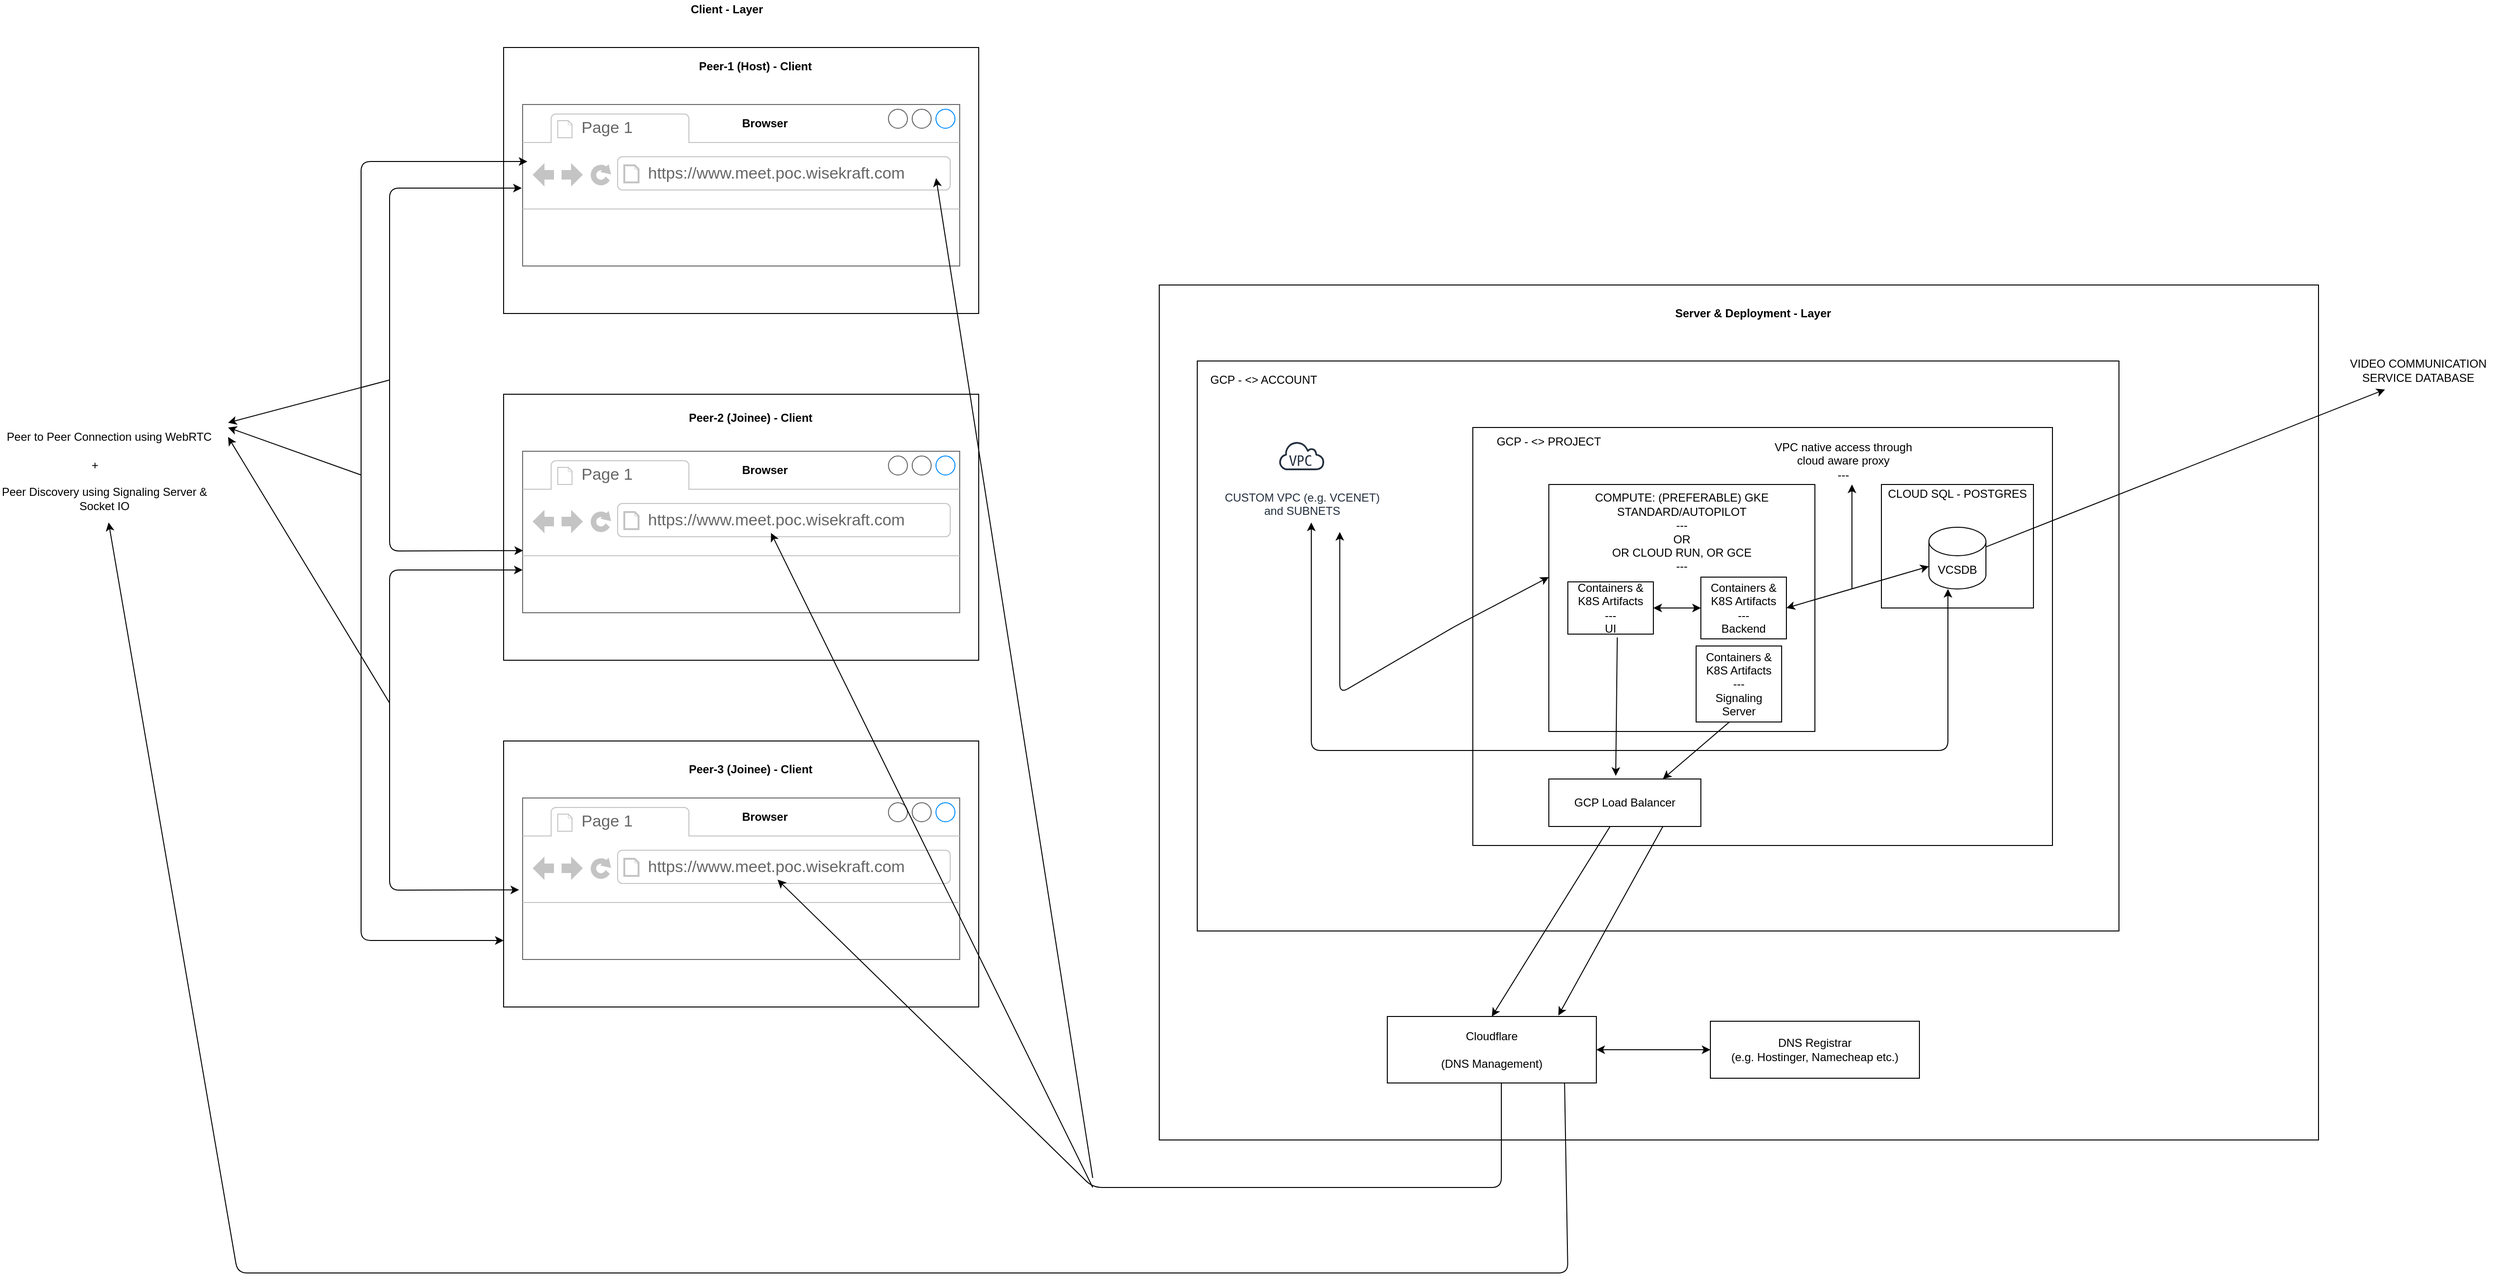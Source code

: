 <mxfile version="15.2.7" type="device"><diagram id="OIF09EQfWgDdlsikP-TI" name="Page-1"><mxGraphModel dx="2380" dy="943" grid="1" gridSize="10" guides="1" tooltips="1" connect="1" arrows="1" fold="1" page="1" pageScale="1" pageWidth="827" pageHeight="1169" math="0" shadow="0"><root><mxCell id="0"/><mxCell id="1" parent="0"/><mxCell id="OAxdMXL9k1JWDS6nXKHY-1" value="" style="rounded=0;whiteSpace=wrap;html=1;" vertex="1" parent="1"><mxGeometry x="40" y="80" width="500" height="280" as="geometry"/></mxCell><mxCell id="OAxdMXL9k1JWDS6nXKHY-2" value="&lt;b&gt;Peer-1 (Host) - Client&lt;/b&gt;" style="text;html=1;strokeColor=none;fillColor=none;align=center;verticalAlign=middle;whiteSpace=wrap;rounded=0;" vertex="1" parent="1"><mxGeometry x="230" y="90" width="150" height="20" as="geometry"/></mxCell><mxCell id="OAxdMXL9k1JWDS6nXKHY-4" value="" style="strokeWidth=1;shadow=0;dashed=0;align=center;html=1;shape=mxgraph.mockup.containers.browserWindow;rSize=0;strokeColor=#666666;strokeColor2=#008cff;strokeColor3=#c4c4c4;mainText=,;recursiveResize=0;" vertex="1" parent="1"><mxGeometry x="60" y="140" width="460" height="170" as="geometry"/></mxCell><mxCell id="OAxdMXL9k1JWDS6nXKHY-5" value="Page 1" style="strokeWidth=1;shadow=0;dashed=0;align=center;html=1;shape=mxgraph.mockup.containers.anchor;fontSize=17;fontColor=#666666;align=left;" vertex="1" parent="OAxdMXL9k1JWDS6nXKHY-4"><mxGeometry x="60" y="12" width="110" height="26" as="geometry"/></mxCell><mxCell id="OAxdMXL9k1JWDS6nXKHY-6" value="https://www.meet.poc.wisekraft.com" style="strokeWidth=1;shadow=0;dashed=0;align=center;html=1;shape=mxgraph.mockup.containers.anchor;rSize=0;fontSize=17;fontColor=#666666;align=left;" vertex="1" parent="OAxdMXL9k1JWDS6nXKHY-4"><mxGeometry x="130" y="60" width="250" height="26" as="geometry"/></mxCell><mxCell id="OAxdMXL9k1JWDS6nXKHY-7" value="&lt;b&gt;Browser&lt;/b&gt;" style="text;html=1;strokeColor=none;fillColor=none;align=center;verticalAlign=middle;whiteSpace=wrap;rounded=0;" vertex="1" parent="OAxdMXL9k1JWDS6nXKHY-4"><mxGeometry x="205" y="10" width="100" height="20" as="geometry"/></mxCell><mxCell id="OAxdMXL9k1JWDS6nXKHY-8" value="" style="rounded=0;whiteSpace=wrap;html=1;" vertex="1" parent="1"><mxGeometry x="40" y="445" width="500" height="280" as="geometry"/></mxCell><mxCell id="OAxdMXL9k1JWDS6nXKHY-10" value="" style="strokeWidth=1;shadow=0;dashed=0;align=center;html=1;shape=mxgraph.mockup.containers.browserWindow;rSize=0;strokeColor=#666666;strokeColor2=#008cff;strokeColor3=#c4c4c4;mainText=,;recursiveResize=0;" vertex="1" parent="1"><mxGeometry x="60" y="505" width="460" height="170" as="geometry"/></mxCell><mxCell id="OAxdMXL9k1JWDS6nXKHY-11" value="Page 1" style="strokeWidth=1;shadow=0;dashed=0;align=center;html=1;shape=mxgraph.mockup.containers.anchor;fontSize=17;fontColor=#666666;align=left;" vertex="1" parent="OAxdMXL9k1JWDS6nXKHY-10"><mxGeometry x="60" y="12" width="110" height="26" as="geometry"/></mxCell><mxCell id="OAxdMXL9k1JWDS6nXKHY-12" value="https://www.meet.poc.wisekraft.com" style="strokeWidth=1;shadow=0;dashed=0;align=center;html=1;shape=mxgraph.mockup.containers.anchor;rSize=0;fontSize=17;fontColor=#666666;align=left;" vertex="1" parent="OAxdMXL9k1JWDS6nXKHY-10"><mxGeometry x="130" y="60" width="250" height="26" as="geometry"/></mxCell><mxCell id="OAxdMXL9k1JWDS6nXKHY-13" value="&lt;b&gt;Browser&lt;/b&gt;" style="text;html=1;strokeColor=none;fillColor=none;align=center;verticalAlign=middle;whiteSpace=wrap;rounded=0;" vertex="1" parent="OAxdMXL9k1JWDS6nXKHY-10"><mxGeometry x="205" y="10" width="100" height="20" as="geometry"/></mxCell><mxCell id="OAxdMXL9k1JWDS6nXKHY-20" value="" style="rounded=0;whiteSpace=wrap;html=1;" vertex="1" parent="1"><mxGeometry x="40" y="810" width="500" height="280" as="geometry"/></mxCell><mxCell id="OAxdMXL9k1JWDS6nXKHY-22" value="" style="strokeWidth=1;shadow=0;dashed=0;align=center;html=1;shape=mxgraph.mockup.containers.browserWindow;rSize=0;strokeColor=#666666;strokeColor2=#008cff;strokeColor3=#c4c4c4;mainText=,;recursiveResize=0;" vertex="1" parent="1"><mxGeometry x="60" y="870" width="460" height="170" as="geometry"/></mxCell><mxCell id="OAxdMXL9k1JWDS6nXKHY-23" value="Page 1" style="strokeWidth=1;shadow=0;dashed=0;align=center;html=1;shape=mxgraph.mockup.containers.anchor;fontSize=17;fontColor=#666666;align=left;" vertex="1" parent="OAxdMXL9k1JWDS6nXKHY-22"><mxGeometry x="60" y="12" width="110" height="26" as="geometry"/></mxCell><mxCell id="OAxdMXL9k1JWDS6nXKHY-24" value="https://www.meet.poc.wisekraft.com" style="strokeWidth=1;shadow=0;dashed=0;align=center;html=1;shape=mxgraph.mockup.containers.anchor;rSize=0;fontSize=17;fontColor=#666666;align=left;" vertex="1" parent="OAxdMXL9k1JWDS6nXKHY-22"><mxGeometry x="130" y="60" width="250" height="26" as="geometry"/></mxCell><mxCell id="OAxdMXL9k1JWDS6nXKHY-25" value="&lt;b&gt;Browser&lt;/b&gt;" style="text;html=1;strokeColor=none;fillColor=none;align=center;verticalAlign=middle;whiteSpace=wrap;rounded=0;" vertex="1" parent="OAxdMXL9k1JWDS6nXKHY-22"><mxGeometry x="205" y="10" width="100" height="20" as="geometry"/></mxCell><mxCell id="OAxdMXL9k1JWDS6nXKHY-26" value="" style="rounded=0;whiteSpace=wrap;html=1;" vertex="1" parent="1"><mxGeometry x="730" y="330" width="1220" height="900" as="geometry"/></mxCell><mxCell id="OAxdMXL9k1JWDS6nXKHY-28" value="&lt;b&gt;Peer-2 (Joinee) - Client&lt;/b&gt;" style="text;html=1;strokeColor=none;fillColor=none;align=center;verticalAlign=middle;whiteSpace=wrap;rounded=0;" vertex="1" parent="1"><mxGeometry x="225" y="460" width="150" height="20" as="geometry"/></mxCell><mxCell id="OAxdMXL9k1JWDS6nXKHY-29" value="&lt;b&gt;Peer-3 (Joinee) - Client&lt;/b&gt;" style="text;html=1;strokeColor=none;fillColor=none;align=center;verticalAlign=middle;whiteSpace=wrap;rounded=0;" vertex="1" parent="1"><mxGeometry x="225" y="830" width="150" height="20" as="geometry"/></mxCell><mxCell id="OAxdMXL9k1JWDS6nXKHY-30" value="&lt;b&gt;Server &amp;amp; Deployment - Layer&lt;/b&gt;" style="text;html=1;strokeColor=none;fillColor=none;align=center;verticalAlign=middle;whiteSpace=wrap;rounded=0;" vertex="1" parent="1"><mxGeometry x="1260" y="350" width="190" height="20" as="geometry"/></mxCell><mxCell id="OAxdMXL9k1JWDS6nXKHY-31" value="" style="rounded=0;whiteSpace=wrap;html=1;" vertex="1" parent="1"><mxGeometry x="770" y="410" width="970" height="600" as="geometry"/></mxCell><mxCell id="OAxdMXL9k1JWDS6nXKHY-32" value="&lt;span style=&quot;font-weight: normal&quot;&gt;GCP - &amp;lt;&amp;gt; ACCOUNT&lt;/span&gt;" style="text;html=1;strokeColor=none;fillColor=none;align=center;verticalAlign=middle;whiteSpace=wrap;rounded=0;fontStyle=1" vertex="1" parent="1"><mxGeometry x="780" y="420" width="120" height="20" as="geometry"/></mxCell><mxCell id="OAxdMXL9k1JWDS6nXKHY-33" value="" style="rounded=0;whiteSpace=wrap;html=1;" vertex="1" parent="1"><mxGeometry x="1060" y="480" width="610" height="440" as="geometry"/></mxCell><mxCell id="OAxdMXL9k1JWDS6nXKHY-34" value="&lt;span style=&quot;font-weight: normal&quot;&gt;GCP - &amp;lt;&amp;gt; PROJECT&lt;/span&gt;" style="text;html=1;strokeColor=none;fillColor=none;align=center;verticalAlign=middle;whiteSpace=wrap;rounded=0;fontStyle=1" vertex="1" parent="1"><mxGeometry x="1070" y="485" width="140" height="20" as="geometry"/></mxCell><mxCell id="OAxdMXL9k1JWDS6nXKHY-36" value="" style="rounded=0;whiteSpace=wrap;html=1;" vertex="1" parent="1"><mxGeometry x="1490" y="540" width="160" height="130" as="geometry"/></mxCell><mxCell id="OAxdMXL9k1JWDS6nXKHY-38" value="&lt;span style=&quot;font-weight: normal&quot;&gt;CLOUD SQL - POSTGRES&lt;/span&gt;" style="text;html=1;strokeColor=none;fillColor=none;align=center;verticalAlign=middle;whiteSpace=wrap;rounded=0;fontStyle=1" vertex="1" parent="1"><mxGeometry x="1495" y="540" width="150" height="20" as="geometry"/></mxCell><mxCell id="OAxdMXL9k1JWDS6nXKHY-41" value="VCSDB" style="shape=cylinder3;whiteSpace=wrap;html=1;boundedLbl=1;backgroundOutline=1;size=15;" vertex="1" parent="1"><mxGeometry x="1540" y="585" width="60" height="65" as="geometry"/></mxCell><mxCell id="OAxdMXL9k1JWDS6nXKHY-42" value="VIDEO COMMUNICATION SERVICE DATABASE" style="text;html=1;strokeColor=none;fillColor=none;align=center;verticalAlign=middle;whiteSpace=wrap;rounded=0;" vertex="1" parent="1"><mxGeometry x="1970" y="410" width="170" height="20" as="geometry"/></mxCell><mxCell id="OAxdMXL9k1JWDS6nXKHY-43" value="" style="endArrow=classic;html=1;" edge="1" parent="1" source="OAxdMXL9k1JWDS6nXKHY-41"><mxGeometry width="50" height="50" relative="1" as="geometry"><mxPoint x="1590" y="560" as="sourcePoint"/><mxPoint x="2020" y="440" as="targetPoint"/></mxGeometry></mxCell><mxCell id="OAxdMXL9k1JWDS6nXKHY-44" style="edgeStyle=orthogonalEdgeStyle;rounded=0;orthogonalLoop=1;jettySize=auto;html=1;exitX=0.5;exitY=1;exitDx=0;exitDy=0;" edge="1" parent="1" source="OAxdMXL9k1JWDS6nXKHY-38" target="OAxdMXL9k1JWDS6nXKHY-38"><mxGeometry relative="1" as="geometry"/></mxCell><mxCell id="OAxdMXL9k1JWDS6nXKHY-45" value="" style="rounded=0;whiteSpace=wrap;html=1;" vertex="1" parent="1"><mxGeometry x="1140" y="540" width="280" height="260" as="geometry"/></mxCell><mxCell id="OAxdMXL9k1JWDS6nXKHY-46" value="COMPUTE: (PREFERABLE) GKE STANDARD/AUTOPILOT&lt;br&gt;---&lt;br&gt;OR&lt;br&gt;OR CLOUD RUN, OR GCE&lt;br&gt;---" style="text;html=1;strokeColor=none;fillColor=none;align=center;verticalAlign=middle;whiteSpace=wrap;rounded=0;" vertex="1" parent="1"><mxGeometry x="1140" y="552.5" width="280" height="75" as="geometry"/></mxCell><mxCell id="OAxdMXL9k1JWDS6nXKHY-47" value="CUSTOM VPC (e.g. VCENET) &lt;br&gt;and SUBNETS" style="sketch=0;outlineConnect=0;fontColor=#232F3E;gradientColor=none;strokeColor=#232F3E;fillColor=#ffffff;dashed=0;verticalLabelPosition=bottom;verticalAlign=top;align=center;html=1;fontSize=12;fontStyle=0;aspect=fixed;shape=mxgraph.aws4.resourceIcon;resIcon=mxgraph.aws4.virtual_private_cloud;" vertex="1" parent="1"><mxGeometry x="850" y="480" width="60" height="60" as="geometry"/></mxCell><mxCell id="OAxdMXL9k1JWDS6nXKHY-49" value="" style="endArrow=classic;startArrow=classic;html=1;entryX=0;entryY=0.375;entryDx=0;entryDy=0;entryPerimeter=0;" edge="1" parent="1" target="OAxdMXL9k1JWDS6nXKHY-45"><mxGeometry width="50" height="50" relative="1" as="geometry"><mxPoint x="920" y="590" as="sourcePoint"/><mxPoint x="1220" y="570" as="targetPoint"/><Array as="points"><mxPoint x="920" y="760"/><mxPoint x="1040" y="690"/></Array></mxGeometry></mxCell><mxCell id="OAxdMXL9k1JWDS6nXKHY-50" value="" style="endArrow=classic;startArrow=classic;html=1;" edge="1" parent="1"><mxGeometry width="50" height="50" relative="1" as="geometry"><mxPoint x="890" y="580" as="sourcePoint"/><mxPoint x="1560" y="650" as="targetPoint"/><Array as="points"><mxPoint x="890" y="820"/><mxPoint x="1560" y="820"/></Array></mxGeometry></mxCell><mxCell id="OAxdMXL9k1JWDS6nXKHY-51" value="" style="endArrow=classic;startArrow=classic;html=1;exitX=1;exitY=0.5;exitDx=0;exitDy=0;" edge="1" parent="1" source="OAxdMXL9k1JWDS6nXKHY-58" target="OAxdMXL9k1JWDS6nXKHY-41"><mxGeometry width="50" height="50" relative="1" as="geometry"><mxPoint x="1370" y="690" as="sourcePoint"/><mxPoint x="1220" y="570" as="targetPoint"/></mxGeometry></mxCell><mxCell id="OAxdMXL9k1JWDS6nXKHY-52" value="VPC native access through cloud aware proxy&lt;br&gt;---&lt;br&gt;" style="text;html=1;strokeColor=none;fillColor=none;align=center;verticalAlign=middle;whiteSpace=wrap;rounded=0;" vertex="1" parent="1"><mxGeometry x="1370" y="505" width="160" height="20" as="geometry"/></mxCell><mxCell id="OAxdMXL9k1JWDS6nXKHY-53" value="" style="endArrow=classic;html=1;" edge="1" parent="1"><mxGeometry width="50" height="50" relative="1" as="geometry"><mxPoint x="1459" y="650" as="sourcePoint"/><mxPoint x="1459" y="540" as="targetPoint"/></mxGeometry></mxCell><mxCell id="OAxdMXL9k1JWDS6nXKHY-55" value="GCP Load Balancer" style="rounded=0;whiteSpace=wrap;html=1;" vertex="1" parent="1"><mxGeometry x="1140" y="850" width="160" height="50" as="geometry"/></mxCell><mxCell id="OAxdMXL9k1JWDS6nXKHY-56" value="" style="endArrow=classic;html=1;exitX=0.578;exitY=1.064;exitDx=0;exitDy=0;entryX=0.44;entryY=-0.066;entryDx=0;entryDy=0;entryPerimeter=0;exitPerimeter=0;" edge="1" parent="1" source="OAxdMXL9k1JWDS6nXKHY-57" target="OAxdMXL9k1JWDS6nXKHY-55"><mxGeometry width="50" height="50" relative="1" as="geometry"><mxPoint x="1280" y="880" as="sourcePoint"/><mxPoint x="1210" y="837" as="targetPoint"/></mxGeometry></mxCell><mxCell id="OAxdMXL9k1JWDS6nXKHY-57" value="Containers &amp;amp; K8S Artifacts&lt;br&gt;---&lt;br&gt;UI" style="rounded=0;whiteSpace=wrap;html=1;" vertex="1" parent="1"><mxGeometry x="1160" y="642.5" width="90" height="55" as="geometry"/></mxCell><mxCell id="OAxdMXL9k1JWDS6nXKHY-58" value="Containers &amp;amp; K8S Artifacts&lt;br&gt;---&lt;br&gt;Backend" style="rounded=0;whiteSpace=wrap;html=1;" vertex="1" parent="1"><mxGeometry x="1300" y="637.5" width="90" height="65" as="geometry"/></mxCell><mxCell id="OAxdMXL9k1JWDS6nXKHY-59" value="" style="endArrow=classic;startArrow=classic;html=1;entryX=0;entryY=0.5;entryDx=0;entryDy=0;exitX=1;exitY=0.5;exitDx=0;exitDy=0;" edge="1" parent="1" source="OAxdMXL9k1JWDS6nXKHY-57" target="OAxdMXL9k1JWDS6nXKHY-58"><mxGeometry width="50" height="50" relative="1" as="geometry"><mxPoint x="1250" y="680" as="sourcePoint"/><mxPoint x="1330" y="810" as="targetPoint"/></mxGeometry></mxCell><mxCell id="OAxdMXL9k1JWDS6nXKHY-61" value="Cloudflare&lt;br&gt;&lt;br&gt;(DNS Management)" style="rounded=0;whiteSpace=wrap;html=1;" vertex="1" parent="1"><mxGeometry x="970" y="1100" width="220" height="70" as="geometry"/></mxCell><mxCell id="OAxdMXL9k1JWDS6nXKHY-63" value="" style="endArrow=classic;html=1;entryX=0.5;entryY=0;entryDx=0;entryDy=0;" edge="1" parent="1" source="OAxdMXL9k1JWDS6nXKHY-55" target="OAxdMXL9k1JWDS6nXKHY-61"><mxGeometry width="50" height="50" relative="1" as="geometry"><mxPoint x="1280" y="940" as="sourcePoint"/><mxPoint x="1330" y="890" as="targetPoint"/></mxGeometry></mxCell><mxCell id="OAxdMXL9k1JWDS6nXKHY-64" value="DNS Registrar&lt;br&gt;(e.g. Hostinger, Namecheap etc.)" style="rounded=0;whiteSpace=wrap;html=1;" vertex="1" parent="1"><mxGeometry x="1310" y="1105" width="220" height="60" as="geometry"/></mxCell><mxCell id="OAxdMXL9k1JWDS6nXKHY-67" value="" style="endArrow=classic;startArrow=classic;html=1;entryX=0;entryY=0.5;entryDx=0;entryDy=0;exitX=1;exitY=0.5;exitDx=0;exitDy=0;" edge="1" parent="1" source="OAxdMXL9k1JWDS6nXKHY-61" target="OAxdMXL9k1JWDS6nXKHY-64"><mxGeometry width="50" height="50" relative="1" as="geometry"><mxPoint x="1280" y="920" as="sourcePoint"/><mxPoint x="1330" y="870" as="targetPoint"/></mxGeometry></mxCell><mxCell id="OAxdMXL9k1JWDS6nXKHY-68" value="" style="endArrow=classic;html=1;" edge="1" parent="1" target="OAxdMXL9k1JWDS6nXKHY-24"><mxGeometry width="50" height="50" relative="1" as="geometry"><mxPoint x="1090" y="1170" as="sourcePoint"/><mxPoint x="910" y="870" as="targetPoint"/><Array as="points"><mxPoint x="1090" y="1280"/><mxPoint x="660" y="1280"/></Array></mxGeometry></mxCell><mxCell id="OAxdMXL9k1JWDS6nXKHY-69" value="" style="endArrow=classic;html=1;" edge="1" parent="1" target="OAxdMXL9k1JWDS6nXKHY-12"><mxGeometry width="50" height="50" relative="1" as="geometry"><mxPoint x="660" y="1280" as="sourcePoint"/><mxPoint x="910" y="770" as="targetPoint"/></mxGeometry></mxCell><mxCell id="OAxdMXL9k1JWDS6nXKHY-70" value="" style="endArrow=classic;html=1;entryX=0.946;entryY=0.456;entryDx=0;entryDy=0;entryPerimeter=0;" edge="1" parent="1" target="OAxdMXL9k1JWDS6nXKHY-4"><mxGeometry width="50" height="50" relative="1" as="geometry"><mxPoint x="660" y="1270" as="sourcePoint"/><mxPoint x="910" y="770" as="targetPoint"/><Array as="points"/></mxGeometry></mxCell><mxCell id="OAxdMXL9k1JWDS6nXKHY-71" value="Containers &amp;amp; K8S Artifacts&lt;br&gt;---&lt;br&gt;Signaling Server" style="rounded=0;whiteSpace=wrap;html=1;" vertex="1" parent="1"><mxGeometry x="1295" y="710" width="90" height="80" as="geometry"/></mxCell><mxCell id="OAxdMXL9k1JWDS6nXKHY-73" value="" style="endArrow=classic;startArrow=classic;html=1;entryX=-0.002;entryY=0.518;entryDx=0;entryDy=0;entryPerimeter=0;exitX=0.001;exitY=0.615;exitDx=0;exitDy=0;exitPerimeter=0;" edge="1" parent="1" source="OAxdMXL9k1JWDS6nXKHY-10" target="OAxdMXL9k1JWDS6nXKHY-4"><mxGeometry width="50" height="50" relative="1" as="geometry"><mxPoint x="560" y="550" as="sourcePoint"/><mxPoint x="610" y="500" as="targetPoint"/><Array as="points"><mxPoint x="-80" y="610"/><mxPoint x="-80" y="228"/></Array></mxGeometry></mxCell><mxCell id="OAxdMXL9k1JWDS6nXKHY-74" value="" style="endArrow=classic;startArrow=classic;html=1;exitX=0;exitY=0.75;exitDx=0;exitDy=0;" edge="1" parent="1" source="OAxdMXL9k1JWDS6nXKHY-20"><mxGeometry width="50" height="50" relative="1" as="geometry"><mxPoint x="70.46" y="619.55" as="sourcePoint"/><mxPoint x="65" y="200" as="targetPoint"/><Array as="points"><mxPoint x="-110" y="1020"/><mxPoint x="-110" y="650"/><mxPoint x="-110" y="200"/></Array></mxGeometry></mxCell><mxCell id="OAxdMXL9k1JWDS6nXKHY-77" value="Peer to Peer Connection using WebRTC" style="text;html=1;strokeColor=none;fillColor=none;align=center;verticalAlign=middle;whiteSpace=wrap;rounded=0;" vertex="1" parent="1"><mxGeometry x="-490" y="480" width="230" height="20" as="geometry"/></mxCell><mxCell id="OAxdMXL9k1JWDS6nXKHY-78" value="" style="endArrow=classic;startArrow=classic;html=1;entryX=0;entryY=0.735;entryDx=0;entryDy=0;entryPerimeter=0;exitX=-0.008;exitY=0.569;exitDx=0;exitDy=0;exitPerimeter=0;" edge="1" parent="1" source="OAxdMXL9k1JWDS6nXKHY-22" target="OAxdMXL9k1JWDS6nXKHY-10"><mxGeometry width="50" height="50" relative="1" as="geometry"><mxPoint x="130" y="610" as="sourcePoint"/><mxPoint x="180" y="560" as="targetPoint"/><Array as="points"><mxPoint x="-80" y="967"/><mxPoint x="-80" y="630"/></Array></mxGeometry></mxCell><mxCell id="OAxdMXL9k1JWDS6nXKHY-79" value="" style="endArrow=classic;html=1;" edge="1" parent="1"><mxGeometry width="50" height="50" relative="1" as="geometry"><mxPoint x="-80" y="430" as="sourcePoint"/><mxPoint x="-250" y="475" as="targetPoint"/></mxGeometry></mxCell><mxCell id="OAxdMXL9k1JWDS6nXKHY-80" value="" style="endArrow=classic;html=1;" edge="1" parent="1"><mxGeometry width="50" height="50" relative="1" as="geometry"><mxPoint x="-110" y="530" as="sourcePoint"/><mxPoint x="-250" y="480" as="targetPoint"/></mxGeometry></mxCell><mxCell id="OAxdMXL9k1JWDS6nXKHY-81" value="" style="endArrow=classic;html=1;" edge="1" parent="1"><mxGeometry width="50" height="50" relative="1" as="geometry"><mxPoint x="-80" y="770" as="sourcePoint"/><mxPoint x="-250" y="490" as="targetPoint"/></mxGeometry></mxCell><mxCell id="OAxdMXL9k1JWDS6nXKHY-84" value="+" style="text;html=1;strokeColor=none;fillColor=none;align=center;verticalAlign=middle;whiteSpace=wrap;rounded=0;" vertex="1" parent="1"><mxGeometry x="-410" y="510" width="40" height="20" as="geometry"/></mxCell><mxCell id="OAxdMXL9k1JWDS6nXKHY-85" value="Peer Discovery using Signaling Server &amp;amp; Socket IO" style="text;html=1;strokeColor=none;fillColor=none;align=center;verticalAlign=middle;whiteSpace=wrap;rounded=0;" vertex="1" parent="1"><mxGeometry x="-490" y="530" width="220" height="50" as="geometry"/></mxCell><mxCell id="OAxdMXL9k1JWDS6nXKHY-86" value="" style="endArrow=classic;html=1;exitX=0.848;exitY=1.005;exitDx=0;exitDy=0;exitPerimeter=0;" edge="1" parent="1" source="OAxdMXL9k1JWDS6nXKHY-61" target="OAxdMXL9k1JWDS6nXKHY-85"><mxGeometry width="50" height="50" relative="1" as="geometry"><mxPoint x="-180" y="580" as="sourcePoint"/><mxPoint x="-130" y="530" as="targetPoint"/><Array as="points"><mxPoint x="1160" y="1370"/><mxPoint x="340" y="1370"/><mxPoint x="-240" y="1370"/></Array></mxGeometry></mxCell><mxCell id="OAxdMXL9k1JWDS6nXKHY-88" value="&lt;b&gt;Client - Layer&lt;/b&gt;" style="text;html=1;strokeColor=none;fillColor=none;align=center;verticalAlign=middle;whiteSpace=wrap;rounded=0;" vertex="1" parent="1"><mxGeometry x="180" y="30" width="190" height="20" as="geometry"/></mxCell><mxCell id="OAxdMXL9k1JWDS6nXKHY-91" value="" style="endArrow=classic;html=1;entryX=0.75;entryY=0;entryDx=0;entryDy=0;" edge="1" parent="1" target="OAxdMXL9k1JWDS6nXKHY-55"><mxGeometry width="50" height="50" relative="1" as="geometry"><mxPoint x="1330" y="790" as="sourcePoint"/><mxPoint x="1390" y="940" as="targetPoint"/></mxGeometry></mxCell><mxCell id="OAxdMXL9k1JWDS6nXKHY-92" value="" style="endArrow=classic;html=1;exitX=0.75;exitY=1;exitDx=0;exitDy=0;" edge="1" parent="1" source="OAxdMXL9k1JWDS6nXKHY-55"><mxGeometry width="50" height="50" relative="1" as="geometry"><mxPoint x="1340" y="990" as="sourcePoint"/><mxPoint x="1150" y="1099" as="targetPoint"/></mxGeometry></mxCell></root></mxGraphModel></diagram></mxfile>
